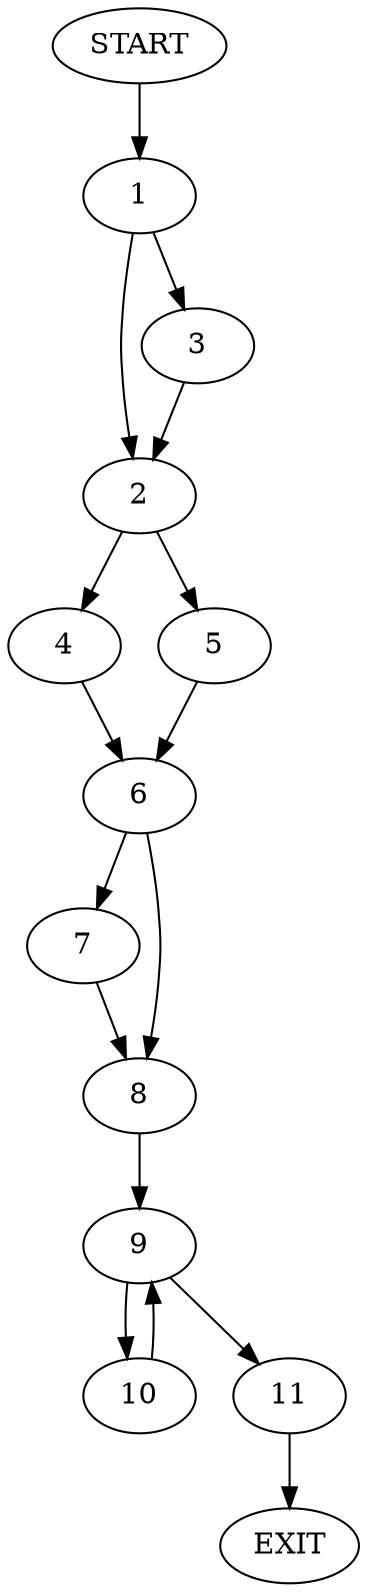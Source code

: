 digraph {
0 [label="START"]
12 [label="EXIT"]
0 -> 1
1 -> 2
1 -> 3
2 -> 4
2 -> 5
3 -> 2
4 -> 6
5 -> 6
6 -> 7
6 -> 8
7 -> 8
8 -> 9
9 -> 10
9 -> 11
10 -> 9
11 -> 12
}
